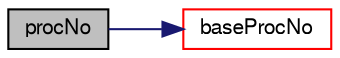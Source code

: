 digraph "procNo"
{
  bgcolor="transparent";
  edge [fontname="FreeSans",fontsize="10",labelfontname="FreeSans",labelfontsize="10"];
  node [fontname="FreeSans",fontsize="10",shape=record];
  rankdir="LR";
  Node1 [label="procNo",height=0.2,width=0.4,color="black", fillcolor="grey75", style="filled" fontcolor="black"];
  Node1 -> Node2 [color="midnightblue",fontsize="10",style="solid",fontname="FreeSans"];
  Node2 [label="baseProcNo",height=0.2,width=0.4,color="red",URL="$a02690.html#afd48a2b11255cc392b5873ea401c8884",tooltip="Return physical processor number (i.e. processor number in. "];
}
